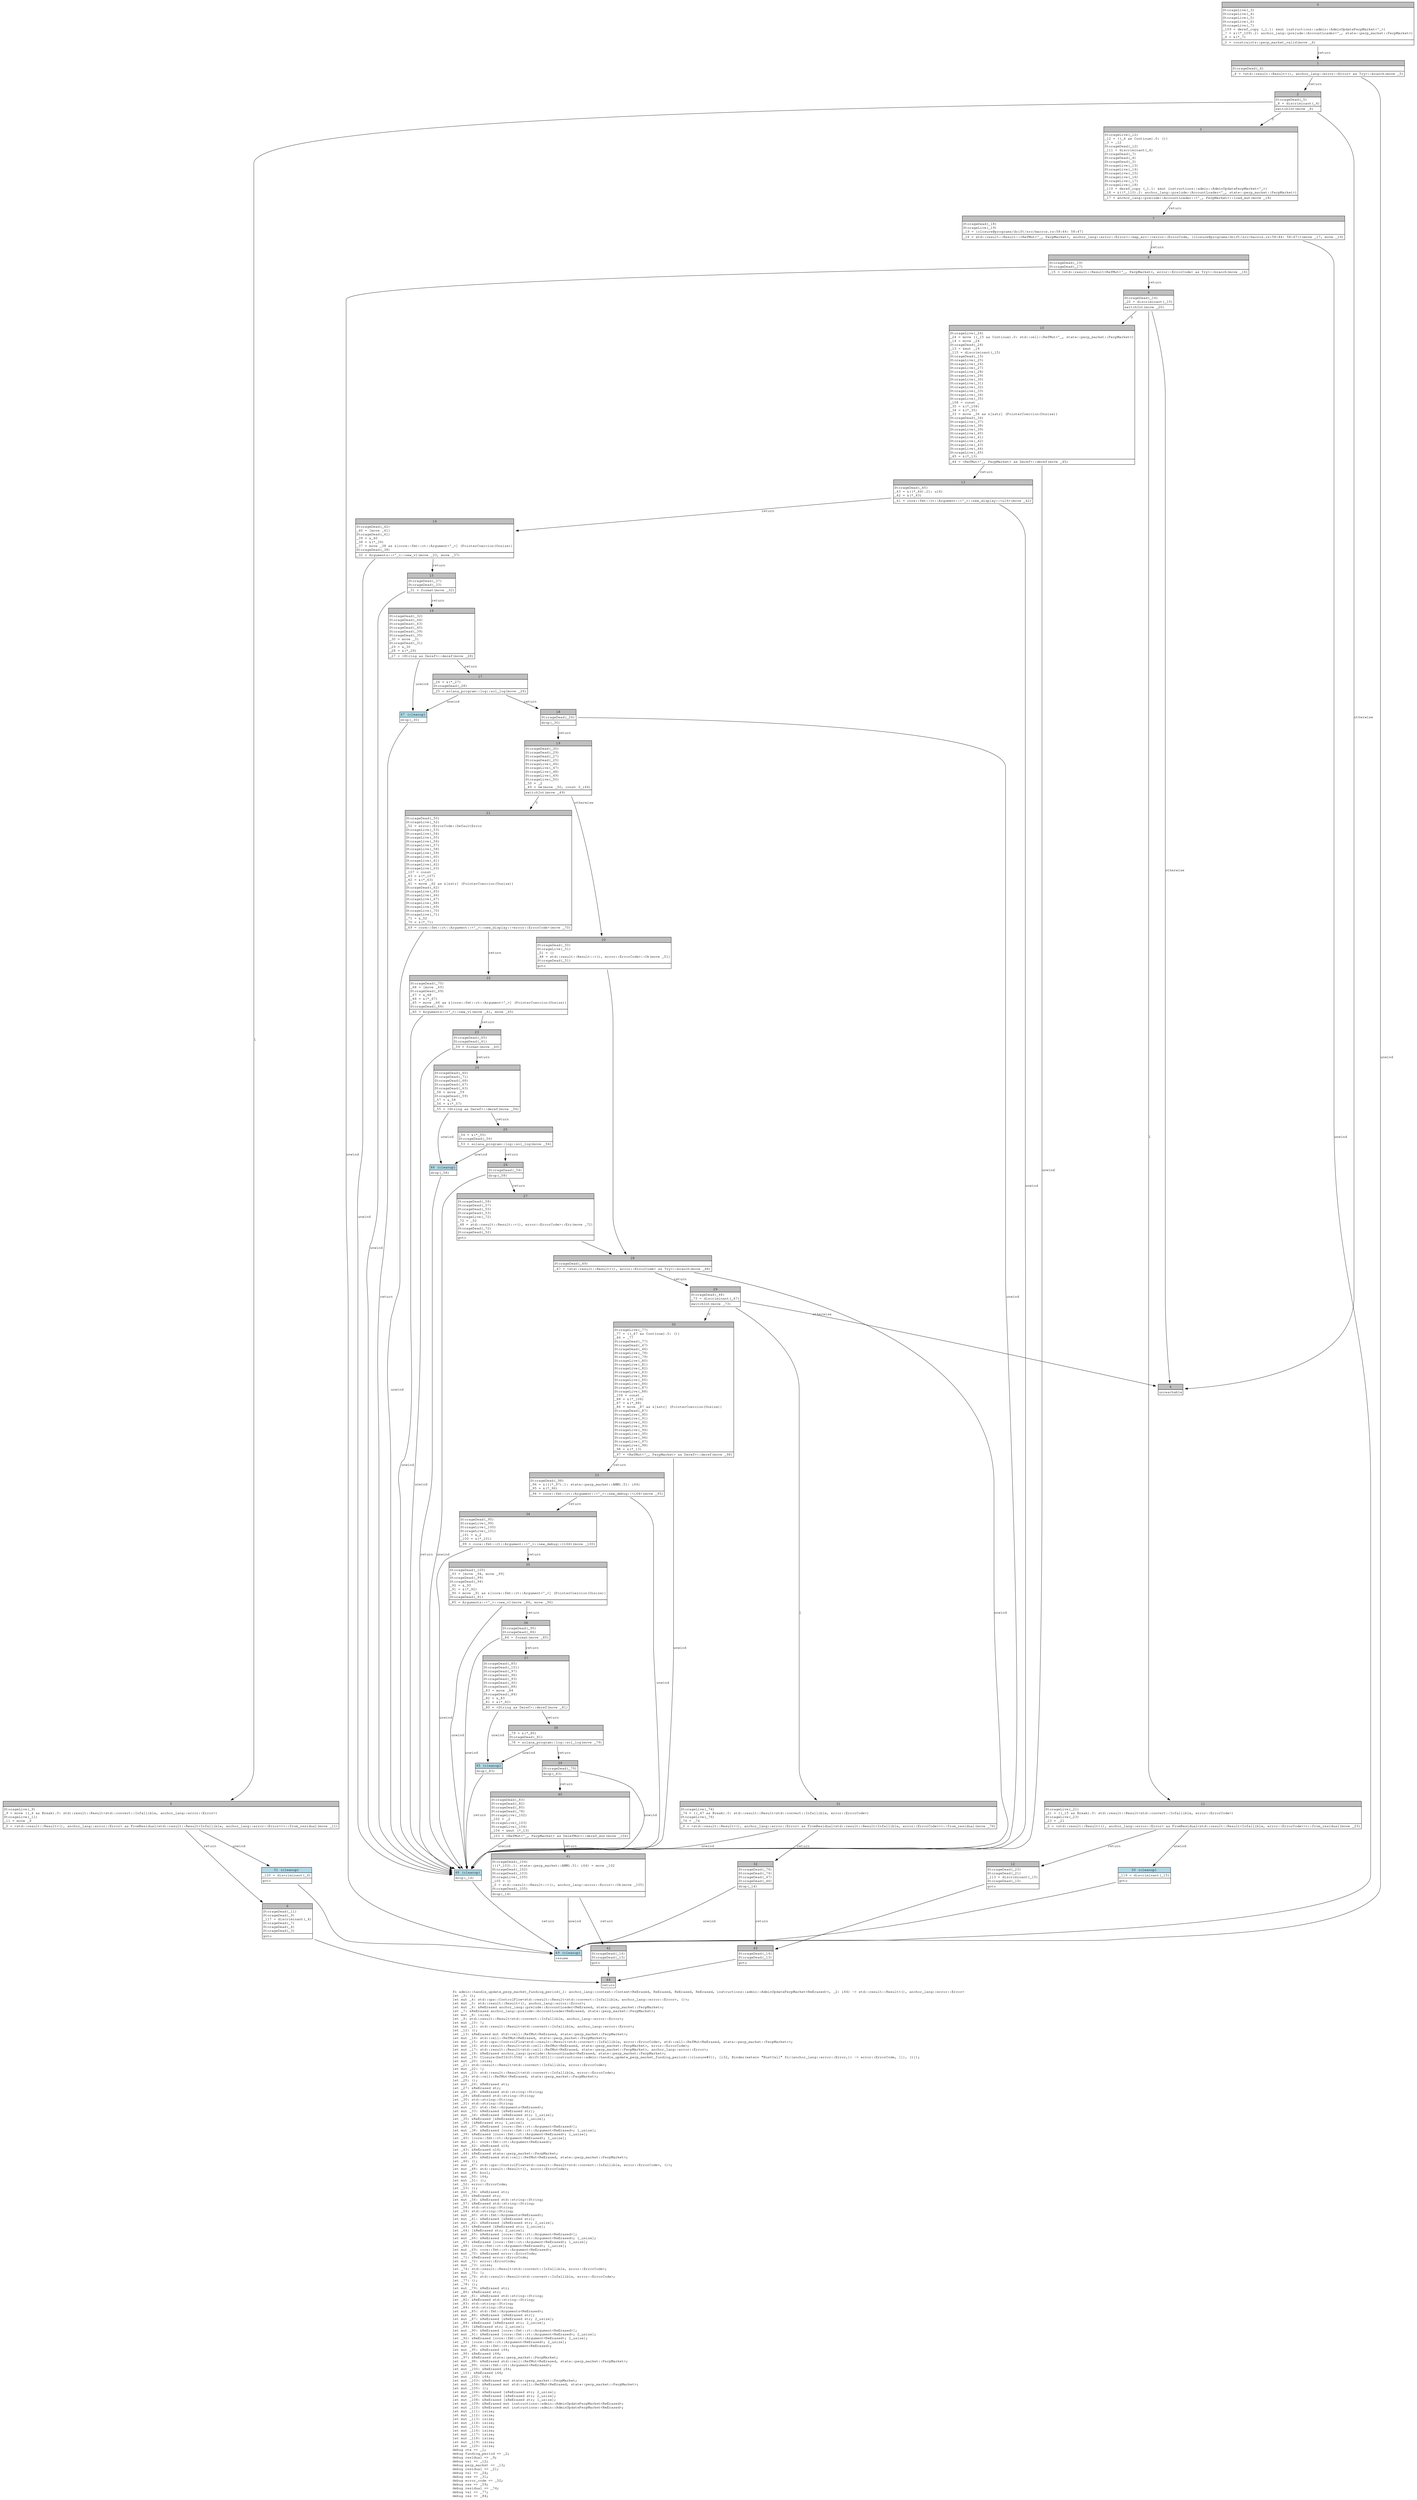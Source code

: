 digraph Mir_0_5561 {
    graph [fontname="Courier, monospace"];
    node [fontname="Courier, monospace"];
    edge [fontname="Courier, monospace"];
    label=<fn admin::handle_update_perp_market_funding_period(_1: anchor_lang::context::Context&lt;ReErased, ReErased, ReErased, ReErased, instructions::admin::AdminUpdatePerpMarket&lt;ReErased&gt;&gt;, _2: i64) -&gt; std::result::Result&lt;(), anchor_lang::error::Error&gt;<br align="left"/>let _3: ();<br align="left"/>let mut _4: std::ops::ControlFlow&lt;std::result::Result&lt;std::convert::Infallible, anchor_lang::error::Error&gt;, ()&gt;;<br align="left"/>let mut _5: std::result::Result&lt;(), anchor_lang::error::Error&gt;;<br align="left"/>let mut _6: &amp;ReErased anchor_lang::prelude::AccountLoader&lt;ReErased, state::perp_market::PerpMarket&gt;;<br align="left"/>let _7: &amp;ReErased anchor_lang::prelude::AccountLoader&lt;ReErased, state::perp_market::PerpMarket&gt;;<br align="left"/>let mut _8: isize;<br align="left"/>let _9: std::result::Result&lt;std::convert::Infallible, anchor_lang::error::Error&gt;;<br align="left"/>let mut _10: !;<br align="left"/>let mut _11: std::result::Result&lt;std::convert::Infallible, anchor_lang::error::Error&gt;;<br align="left"/>let _12: ();<br align="left"/>let _13: &amp;ReErased mut std::cell::RefMut&lt;ReErased, state::perp_market::PerpMarket&gt;;<br align="left"/>let mut _14: std::cell::RefMut&lt;ReErased, state::perp_market::PerpMarket&gt;;<br align="left"/>let mut _15: std::ops::ControlFlow&lt;std::result::Result&lt;std::convert::Infallible, error::ErrorCode&gt;, std::cell::RefMut&lt;ReErased, state::perp_market::PerpMarket&gt;&gt;;<br align="left"/>let mut _16: std::result::Result&lt;std::cell::RefMut&lt;ReErased, state::perp_market::PerpMarket&gt;, error::ErrorCode&gt;;<br align="left"/>let mut _17: std::result::Result&lt;std::cell::RefMut&lt;ReErased, state::perp_market::PerpMarket&gt;, anchor_lang::error::Error&gt;;<br align="left"/>let mut _18: &amp;ReErased anchor_lang::prelude::AccountLoader&lt;ReErased, state::perp_market::PerpMarket&gt;;<br align="left"/>let mut _19: Closure(DefId(0:5562 ~ drift[d311]::instructions::admin::handle_update_perp_market_funding_period::{closure#0}), [i32, Binder(extern &quot;RustCall&quot; fn((anchor_lang::error::Error,)) -&gt; error::ErrorCode, []), ()]);<br align="left"/>let mut _20: isize;<br align="left"/>let _21: std::result::Result&lt;std::convert::Infallible, error::ErrorCode&gt;;<br align="left"/>let mut _22: !;<br align="left"/>let mut _23: std::result::Result&lt;std::convert::Infallible, error::ErrorCode&gt;;<br align="left"/>let _24: std::cell::RefMut&lt;ReErased, state::perp_market::PerpMarket&gt;;<br align="left"/>let _25: ();<br align="left"/>let mut _26: &amp;ReErased str;<br align="left"/>let _27: &amp;ReErased str;<br align="left"/>let mut _28: &amp;ReErased std::string::String;<br align="left"/>let _29: &amp;ReErased std::string::String;<br align="left"/>let _30: std::string::String;<br align="left"/>let _31: std::string::String;<br align="left"/>let mut _32: std::fmt::Arguments&lt;ReErased&gt;;<br align="left"/>let mut _33: &amp;ReErased [&amp;ReErased str];<br align="left"/>let mut _34: &amp;ReErased [&amp;ReErased str; 1_usize];<br align="left"/>let _35: &amp;ReErased [&amp;ReErased str; 1_usize];<br align="left"/>let _36: [&amp;ReErased str; 1_usize];<br align="left"/>let mut _37: &amp;ReErased [core::fmt::rt::Argument&lt;ReErased&gt;];<br align="left"/>let mut _38: &amp;ReErased [core::fmt::rt::Argument&lt;ReErased&gt;; 1_usize];<br align="left"/>let _39: &amp;ReErased [core::fmt::rt::Argument&lt;ReErased&gt;; 1_usize];<br align="left"/>let _40: [core::fmt::rt::Argument&lt;ReErased&gt;; 1_usize];<br align="left"/>let mut _41: core::fmt::rt::Argument&lt;ReErased&gt;;<br align="left"/>let mut _42: &amp;ReErased u16;<br align="left"/>let _43: &amp;ReErased u16;<br align="left"/>let _44: &amp;ReErased state::perp_market::PerpMarket;<br align="left"/>let mut _45: &amp;ReErased std::cell::RefMut&lt;ReErased, state::perp_market::PerpMarket&gt;;<br align="left"/>let _46: ();<br align="left"/>let mut _47: std::ops::ControlFlow&lt;std::result::Result&lt;std::convert::Infallible, error::ErrorCode&gt;, ()&gt;;<br align="left"/>let mut _48: std::result::Result&lt;(), error::ErrorCode&gt;;<br align="left"/>let mut _49: bool;<br align="left"/>let mut _50: i64;<br align="left"/>let mut _51: ();<br align="left"/>let _52: error::ErrorCode;<br align="left"/>let _53: ();<br align="left"/>let mut _54: &amp;ReErased str;<br align="left"/>let _55: &amp;ReErased str;<br align="left"/>let mut _56: &amp;ReErased std::string::String;<br align="left"/>let _57: &amp;ReErased std::string::String;<br align="left"/>let _58: std::string::String;<br align="left"/>let _59: std::string::String;<br align="left"/>let mut _60: std::fmt::Arguments&lt;ReErased&gt;;<br align="left"/>let mut _61: &amp;ReErased [&amp;ReErased str];<br align="left"/>let mut _62: &amp;ReErased [&amp;ReErased str; 2_usize];<br align="left"/>let _63: &amp;ReErased [&amp;ReErased str; 2_usize];<br align="left"/>let _64: [&amp;ReErased str; 2_usize];<br align="left"/>let mut _65: &amp;ReErased [core::fmt::rt::Argument&lt;ReErased&gt;];<br align="left"/>let mut _66: &amp;ReErased [core::fmt::rt::Argument&lt;ReErased&gt;; 1_usize];<br align="left"/>let _67: &amp;ReErased [core::fmt::rt::Argument&lt;ReErased&gt;; 1_usize];<br align="left"/>let _68: [core::fmt::rt::Argument&lt;ReErased&gt;; 1_usize];<br align="left"/>let mut _69: core::fmt::rt::Argument&lt;ReErased&gt;;<br align="left"/>let mut _70: &amp;ReErased error::ErrorCode;<br align="left"/>let _71: &amp;ReErased error::ErrorCode;<br align="left"/>let mut _72: error::ErrorCode;<br align="left"/>let mut _73: isize;<br align="left"/>let _74: std::result::Result&lt;std::convert::Infallible, error::ErrorCode&gt;;<br align="left"/>let mut _75: !;<br align="left"/>let mut _76: std::result::Result&lt;std::convert::Infallible, error::ErrorCode&gt;;<br align="left"/>let _77: ();<br align="left"/>let _78: ();<br align="left"/>let mut _79: &amp;ReErased str;<br align="left"/>let _80: &amp;ReErased str;<br align="left"/>let mut _81: &amp;ReErased std::string::String;<br align="left"/>let _82: &amp;ReErased std::string::String;<br align="left"/>let _83: std::string::String;<br align="left"/>let _84: std::string::String;<br align="left"/>let mut _85: std::fmt::Arguments&lt;ReErased&gt;;<br align="left"/>let mut _86: &amp;ReErased [&amp;ReErased str];<br align="left"/>let mut _87: &amp;ReErased [&amp;ReErased str; 2_usize];<br align="left"/>let _88: &amp;ReErased [&amp;ReErased str; 2_usize];<br align="left"/>let _89: [&amp;ReErased str; 2_usize];<br align="left"/>let mut _90: &amp;ReErased [core::fmt::rt::Argument&lt;ReErased&gt;];<br align="left"/>let mut _91: &amp;ReErased [core::fmt::rt::Argument&lt;ReErased&gt;; 2_usize];<br align="left"/>let _92: &amp;ReErased [core::fmt::rt::Argument&lt;ReErased&gt;; 2_usize];<br align="left"/>let _93: [core::fmt::rt::Argument&lt;ReErased&gt;; 2_usize];<br align="left"/>let mut _94: core::fmt::rt::Argument&lt;ReErased&gt;;<br align="left"/>let mut _95: &amp;ReErased i64;<br align="left"/>let _96: &amp;ReErased i64;<br align="left"/>let _97: &amp;ReErased state::perp_market::PerpMarket;<br align="left"/>let mut _98: &amp;ReErased std::cell::RefMut&lt;ReErased, state::perp_market::PerpMarket&gt;;<br align="left"/>let mut _99: core::fmt::rt::Argument&lt;ReErased&gt;;<br align="left"/>let mut _100: &amp;ReErased i64;<br align="left"/>let _101: &amp;ReErased i64;<br align="left"/>let mut _102: i64;<br align="left"/>let mut _103: &amp;ReErased mut state::perp_market::PerpMarket;<br align="left"/>let mut _104: &amp;ReErased mut std::cell::RefMut&lt;ReErased, state::perp_market::PerpMarket&gt;;<br align="left"/>let mut _105: ();<br align="left"/>let mut _106: &amp;ReErased [&amp;ReErased str; 2_usize];<br align="left"/>let mut _107: &amp;ReErased [&amp;ReErased str; 2_usize];<br align="left"/>let mut _108: &amp;ReErased [&amp;ReErased str; 1_usize];<br align="left"/>let mut _109: &amp;ReErased mut instructions::admin::AdminUpdatePerpMarket&lt;ReErased&gt;;<br align="left"/>let mut _110: &amp;ReErased mut instructions::admin::AdminUpdatePerpMarket&lt;ReErased&gt;;<br align="left"/>let mut _111: isize;<br align="left"/>let mut _112: isize;<br align="left"/>let mut _113: isize;<br align="left"/>let mut _114: isize;<br align="left"/>let mut _115: isize;<br align="left"/>let mut _116: isize;<br align="left"/>let mut _117: isize;<br align="left"/>let mut _118: isize;<br align="left"/>let mut _119: isize;<br align="left"/>let mut _120: isize;<br align="left"/>debug ctx =&gt; _1;<br align="left"/>debug funding_period =&gt; _2;<br align="left"/>debug residual =&gt; _9;<br align="left"/>debug val =&gt; _12;<br align="left"/>debug perp_market =&gt; _13;<br align="left"/>debug residual =&gt; _21;<br align="left"/>debug val =&gt; _24;<br align="left"/>debug res =&gt; _31;<br align="left"/>debug error_code =&gt; _52;<br align="left"/>debug res =&gt; _59;<br align="left"/>debug residual =&gt; _74;<br align="left"/>debug val =&gt; _77;<br align="left"/>debug res =&gt; _84;<br align="left"/>>;
    bb0__0_5561 [shape="none", label=<<table border="0" cellborder="1" cellspacing="0"><tr><td bgcolor="gray" align="center" colspan="1">0</td></tr><tr><td align="left" balign="left">StorageLive(_3)<br/>StorageLive(_4)<br/>StorageLive(_5)<br/>StorageLive(_6)<br/>StorageLive(_7)<br/>_109 = deref_copy (_1.1: &amp;mut instructions::admin::AdminUpdatePerpMarket&lt;'_&gt;)<br/>_7 = &amp;((*_109).2: anchor_lang::prelude::AccountLoader&lt;'_, state::perp_market::PerpMarket&gt;)<br/>_6 = &amp;(*_7)<br/></td></tr><tr><td align="left">_5 = constraints::perp_market_valid(move _6)</td></tr></table>>];
    bb1__0_5561 [shape="none", label=<<table border="0" cellborder="1" cellspacing="0"><tr><td bgcolor="gray" align="center" colspan="1">1</td></tr><tr><td align="left" balign="left">StorageDead(_6)<br/></td></tr><tr><td align="left">_4 = &lt;std::result::Result&lt;(), anchor_lang::error::Error&gt; as Try&gt;::branch(move _5)</td></tr></table>>];
    bb2__0_5561 [shape="none", label=<<table border="0" cellborder="1" cellspacing="0"><tr><td bgcolor="gray" align="center" colspan="1">2</td></tr><tr><td align="left" balign="left">StorageDead(_5)<br/>_8 = discriminant(_4)<br/></td></tr><tr><td align="left">switchInt(move _8)</td></tr></table>>];
    bb3__0_5561 [shape="none", label=<<table border="0" cellborder="1" cellspacing="0"><tr><td bgcolor="gray" align="center" colspan="1">3</td></tr><tr><td align="left" balign="left">StorageLive(_12)<br/>_12 = ((_4 as Continue).0: ())<br/>_3 = _12<br/>StorageDead(_12)<br/>_111 = discriminant(_4)<br/>StorageDead(_7)<br/>StorageDead(_4)<br/>StorageDead(_3)<br/>StorageLive(_13)<br/>StorageLive(_14)<br/>StorageLive(_15)<br/>StorageLive(_16)<br/>StorageLive(_17)<br/>StorageLive(_18)<br/>_110 = deref_copy (_1.1: &amp;mut instructions::admin::AdminUpdatePerpMarket&lt;'_&gt;)<br/>_18 = &amp;((*_110).2: anchor_lang::prelude::AccountLoader&lt;'_, state::perp_market::PerpMarket&gt;)<br/></td></tr><tr><td align="left">_17 = anchor_lang::prelude::AccountLoader::&lt;'_, PerpMarket&gt;::load_mut(move _18)</td></tr></table>>];
    bb4__0_5561 [shape="none", label=<<table border="0" cellborder="1" cellspacing="0"><tr><td bgcolor="gray" align="center" colspan="1">4</td></tr><tr><td align="left">unreachable</td></tr></table>>];
    bb5__0_5561 [shape="none", label=<<table border="0" cellborder="1" cellspacing="0"><tr><td bgcolor="gray" align="center" colspan="1">5</td></tr><tr><td align="left" balign="left">StorageLive(_9)<br/>_9 = move ((_4 as Break).0: std::result::Result&lt;std::convert::Infallible, anchor_lang::error::Error&gt;)<br/>StorageLive(_11)<br/>_11 = move _9<br/></td></tr><tr><td align="left">_0 = &lt;std::result::Result&lt;(), anchor_lang::error::Error&gt; as FromResidual&lt;std::result::Result&lt;Infallible, anchor_lang::error::Error&gt;&gt;&gt;::from_residual(move _11)</td></tr></table>>];
    bb6__0_5561 [shape="none", label=<<table border="0" cellborder="1" cellspacing="0"><tr><td bgcolor="gray" align="center" colspan="1">6</td></tr><tr><td align="left" balign="left">StorageDead(_11)<br/>StorageDead(_9)<br/>_117 = discriminant(_4)<br/>StorageDead(_7)<br/>StorageDead(_4)<br/>StorageDead(_3)<br/></td></tr><tr><td align="left">goto</td></tr></table>>];
    bb7__0_5561 [shape="none", label=<<table border="0" cellborder="1" cellspacing="0"><tr><td bgcolor="gray" align="center" colspan="1">7</td></tr><tr><td align="left" balign="left">StorageDead(_18)<br/>StorageLive(_19)<br/>_19 = {closure@programs/drift/src/macros.rs:58:44: 58:47}<br/></td></tr><tr><td align="left">_16 = std::result::Result::&lt;RefMut&lt;'_, PerpMarket&gt;, anchor_lang::error::Error&gt;::map_err::&lt;error::ErrorCode, {closure@programs/drift/src/macros.rs:58:44: 58:47}&gt;(move _17, move _19)</td></tr></table>>];
    bb8__0_5561 [shape="none", label=<<table border="0" cellborder="1" cellspacing="0"><tr><td bgcolor="gray" align="center" colspan="1">8</td></tr><tr><td align="left" balign="left">StorageDead(_19)<br/>StorageDead(_17)<br/></td></tr><tr><td align="left">_15 = &lt;std::result::Result&lt;RefMut&lt;'_, PerpMarket&gt;, error::ErrorCode&gt; as Try&gt;::branch(move _16)</td></tr></table>>];
    bb9__0_5561 [shape="none", label=<<table border="0" cellborder="1" cellspacing="0"><tr><td bgcolor="gray" align="center" colspan="1">9</td></tr><tr><td align="left" balign="left">StorageDead(_16)<br/>_20 = discriminant(_15)<br/></td></tr><tr><td align="left">switchInt(move _20)</td></tr></table>>];
    bb10__0_5561 [shape="none", label=<<table border="0" cellborder="1" cellspacing="0"><tr><td bgcolor="gray" align="center" colspan="1">10</td></tr><tr><td align="left" balign="left">StorageLive(_24)<br/>_24 = move ((_15 as Continue).0: std::cell::RefMut&lt;'_, state::perp_market::PerpMarket&gt;)<br/>_14 = move _24<br/>StorageDead(_24)<br/>_13 = &amp;mut _14<br/>_115 = discriminant(_15)<br/>StorageDead(_15)<br/>StorageLive(_25)<br/>StorageLive(_26)<br/>StorageLive(_27)<br/>StorageLive(_28)<br/>StorageLive(_29)<br/>StorageLive(_30)<br/>StorageLive(_31)<br/>StorageLive(_32)<br/>StorageLive(_33)<br/>StorageLive(_34)<br/>StorageLive(_35)<br/>_108 = const _<br/>_35 = &amp;(*_108)<br/>_34 = &amp;(*_35)<br/>_33 = move _34 as &amp;[&amp;str] (PointerCoercion(Unsize))<br/>StorageDead(_34)<br/>StorageLive(_37)<br/>StorageLive(_38)<br/>StorageLive(_39)<br/>StorageLive(_40)<br/>StorageLive(_41)<br/>StorageLive(_42)<br/>StorageLive(_43)<br/>StorageLive(_44)<br/>StorageLive(_45)<br/>_45 = &amp;(*_13)<br/></td></tr><tr><td align="left">_44 = &lt;RefMut&lt;'_, PerpMarket&gt; as Deref&gt;::deref(move _45)</td></tr></table>>];
    bb11__0_5561 [shape="none", label=<<table border="0" cellborder="1" cellspacing="0"><tr><td bgcolor="gray" align="center" colspan="1">11</td></tr><tr><td align="left" balign="left">StorageLive(_21)<br/>_21 = ((_15 as Break).0: std::result::Result&lt;std::convert::Infallible, error::ErrorCode&gt;)<br/>StorageLive(_23)<br/>_23 = _21<br/></td></tr><tr><td align="left">_0 = &lt;std::result::Result&lt;(), anchor_lang::error::Error&gt; as FromResidual&lt;std::result::Result&lt;Infallible, error::ErrorCode&gt;&gt;&gt;::from_residual(move _23)</td></tr></table>>];
    bb12__0_5561 [shape="none", label=<<table border="0" cellborder="1" cellspacing="0"><tr><td bgcolor="gray" align="center" colspan="1">12</td></tr><tr><td align="left" balign="left">StorageDead(_23)<br/>StorageDead(_21)<br/>_113 = discriminant(_15)<br/>StorageDead(_15)<br/></td></tr><tr><td align="left">goto</td></tr></table>>];
    bb13__0_5561 [shape="none", label=<<table border="0" cellborder="1" cellspacing="0"><tr><td bgcolor="gray" align="center" colspan="1">13</td></tr><tr><td align="left" balign="left">StorageDead(_45)<br/>_43 = &amp;((*_44).21: u16)<br/>_42 = &amp;(*_43)<br/></td></tr><tr><td align="left">_41 = core::fmt::rt::Argument::&lt;'_&gt;::new_display::&lt;u16&gt;(move _42)</td></tr></table>>];
    bb14__0_5561 [shape="none", label=<<table border="0" cellborder="1" cellspacing="0"><tr><td bgcolor="gray" align="center" colspan="1">14</td></tr><tr><td align="left" balign="left">StorageDead(_42)<br/>_40 = [move _41]<br/>StorageDead(_41)<br/>_39 = &amp;_40<br/>_38 = &amp;(*_39)<br/>_37 = move _38 as &amp;[core::fmt::rt::Argument&lt;'_&gt;] (PointerCoercion(Unsize))<br/>StorageDead(_38)<br/></td></tr><tr><td align="left">_32 = Arguments::&lt;'_&gt;::new_v1(move _33, move _37)</td></tr></table>>];
    bb15__0_5561 [shape="none", label=<<table border="0" cellborder="1" cellspacing="0"><tr><td bgcolor="gray" align="center" colspan="1">15</td></tr><tr><td align="left" balign="left">StorageDead(_37)<br/>StorageDead(_33)<br/></td></tr><tr><td align="left">_31 = format(move _32)</td></tr></table>>];
    bb16__0_5561 [shape="none", label=<<table border="0" cellborder="1" cellspacing="0"><tr><td bgcolor="gray" align="center" colspan="1">16</td></tr><tr><td align="left" balign="left">StorageDead(_32)<br/>StorageDead(_44)<br/>StorageDead(_43)<br/>StorageDead(_40)<br/>StorageDead(_39)<br/>StorageDead(_35)<br/>_30 = move _31<br/>StorageDead(_31)<br/>_29 = &amp;_30<br/>_28 = &amp;(*_29)<br/></td></tr><tr><td align="left">_27 = &lt;String as Deref&gt;::deref(move _28)</td></tr></table>>];
    bb17__0_5561 [shape="none", label=<<table border="0" cellborder="1" cellspacing="0"><tr><td bgcolor="gray" align="center" colspan="1">17</td></tr><tr><td align="left" balign="left">_26 = &amp;(*_27)<br/>StorageDead(_28)<br/></td></tr><tr><td align="left">_25 = solana_program::log::sol_log(move _26)</td></tr></table>>];
    bb18__0_5561 [shape="none", label=<<table border="0" cellborder="1" cellspacing="0"><tr><td bgcolor="gray" align="center" colspan="1">18</td></tr><tr><td align="left" balign="left">StorageDead(_26)<br/></td></tr><tr><td align="left">drop(_30)</td></tr></table>>];
    bb19__0_5561 [shape="none", label=<<table border="0" cellborder="1" cellspacing="0"><tr><td bgcolor="gray" align="center" colspan="1">19</td></tr><tr><td align="left" balign="left">StorageDead(_30)<br/>StorageDead(_29)<br/>StorageDead(_27)<br/>StorageDead(_25)<br/>StorageLive(_46)<br/>StorageLive(_47)<br/>StorageLive(_48)<br/>StorageLive(_49)<br/>StorageLive(_50)<br/>_50 = _2<br/>_49 = Ge(move _50, const 0_i64)<br/></td></tr><tr><td align="left">switchInt(move _49)</td></tr></table>>];
    bb20__0_5561 [shape="none", label=<<table border="0" cellborder="1" cellspacing="0"><tr><td bgcolor="gray" align="center" colspan="1">20</td></tr><tr><td align="left" balign="left">StorageDead(_50)<br/>StorageLive(_51)<br/>_51 = ()<br/>_48 = std::result::Result::&lt;(), error::ErrorCode&gt;::Ok(move _51)<br/>StorageDead(_51)<br/></td></tr><tr><td align="left">goto</td></tr></table>>];
    bb21__0_5561 [shape="none", label=<<table border="0" cellborder="1" cellspacing="0"><tr><td bgcolor="gray" align="center" colspan="1">21</td></tr><tr><td align="left" balign="left">StorageDead(_50)<br/>StorageLive(_52)<br/>_52 = error::ErrorCode::DefaultError<br/>StorageLive(_53)<br/>StorageLive(_54)<br/>StorageLive(_55)<br/>StorageLive(_56)<br/>StorageLive(_57)<br/>StorageLive(_58)<br/>StorageLive(_59)<br/>StorageLive(_60)<br/>StorageLive(_61)<br/>StorageLive(_62)<br/>StorageLive(_63)<br/>_107 = const _<br/>_63 = &amp;(*_107)<br/>_62 = &amp;(*_63)<br/>_61 = move _62 as &amp;[&amp;str] (PointerCoercion(Unsize))<br/>StorageDead(_62)<br/>StorageLive(_65)<br/>StorageLive(_66)<br/>StorageLive(_67)<br/>StorageLive(_68)<br/>StorageLive(_69)<br/>StorageLive(_70)<br/>StorageLive(_71)<br/>_71 = &amp;_52<br/>_70 = &amp;(*_71)<br/></td></tr><tr><td align="left">_69 = core::fmt::rt::Argument::&lt;'_&gt;::new_display::&lt;error::ErrorCode&gt;(move _70)</td></tr></table>>];
    bb22__0_5561 [shape="none", label=<<table border="0" cellborder="1" cellspacing="0"><tr><td bgcolor="gray" align="center" colspan="1">22</td></tr><tr><td align="left" balign="left">StorageDead(_70)<br/>_68 = [move _69]<br/>StorageDead(_69)<br/>_67 = &amp;_68<br/>_66 = &amp;(*_67)<br/>_65 = move _66 as &amp;[core::fmt::rt::Argument&lt;'_&gt;] (PointerCoercion(Unsize))<br/>StorageDead(_66)<br/></td></tr><tr><td align="left">_60 = Arguments::&lt;'_&gt;::new_v1(move _61, move _65)</td></tr></table>>];
    bb23__0_5561 [shape="none", label=<<table border="0" cellborder="1" cellspacing="0"><tr><td bgcolor="gray" align="center" colspan="1">23</td></tr><tr><td align="left" balign="left">StorageDead(_65)<br/>StorageDead(_61)<br/></td></tr><tr><td align="left">_59 = format(move _60)</td></tr></table>>];
    bb24__0_5561 [shape="none", label=<<table border="0" cellborder="1" cellspacing="0"><tr><td bgcolor="gray" align="center" colspan="1">24</td></tr><tr><td align="left" balign="left">StorageDead(_60)<br/>StorageDead(_71)<br/>StorageDead(_68)<br/>StorageDead(_67)<br/>StorageDead(_63)<br/>_58 = move _59<br/>StorageDead(_59)<br/>_57 = &amp;_58<br/>_56 = &amp;(*_57)<br/></td></tr><tr><td align="left">_55 = &lt;String as Deref&gt;::deref(move _56)</td></tr></table>>];
    bb25__0_5561 [shape="none", label=<<table border="0" cellborder="1" cellspacing="0"><tr><td bgcolor="gray" align="center" colspan="1">25</td></tr><tr><td align="left" balign="left">_54 = &amp;(*_55)<br/>StorageDead(_56)<br/></td></tr><tr><td align="left">_53 = solana_program::log::sol_log(move _54)</td></tr></table>>];
    bb26__0_5561 [shape="none", label=<<table border="0" cellborder="1" cellspacing="0"><tr><td bgcolor="gray" align="center" colspan="1">26</td></tr><tr><td align="left" balign="left">StorageDead(_54)<br/></td></tr><tr><td align="left">drop(_58)</td></tr></table>>];
    bb27__0_5561 [shape="none", label=<<table border="0" cellborder="1" cellspacing="0"><tr><td bgcolor="gray" align="center" colspan="1">27</td></tr><tr><td align="left" balign="left">StorageDead(_58)<br/>StorageDead(_57)<br/>StorageDead(_55)<br/>StorageDead(_53)<br/>StorageLive(_72)<br/>_72 = _52<br/>_48 = std::result::Result::&lt;(), error::ErrorCode&gt;::Err(move _72)<br/>StorageDead(_72)<br/>StorageDead(_52)<br/></td></tr><tr><td align="left">goto</td></tr></table>>];
    bb28__0_5561 [shape="none", label=<<table border="0" cellborder="1" cellspacing="0"><tr><td bgcolor="gray" align="center" colspan="1">28</td></tr><tr><td align="left" balign="left">StorageDead(_49)<br/></td></tr><tr><td align="left">_47 = &lt;std::result::Result&lt;(), error::ErrorCode&gt; as Try&gt;::branch(move _48)</td></tr></table>>];
    bb29__0_5561 [shape="none", label=<<table border="0" cellborder="1" cellspacing="0"><tr><td bgcolor="gray" align="center" colspan="1">29</td></tr><tr><td align="left" balign="left">StorageDead(_48)<br/>_73 = discriminant(_47)<br/></td></tr><tr><td align="left">switchInt(move _73)</td></tr></table>>];
    bb30__0_5561 [shape="none", label=<<table border="0" cellborder="1" cellspacing="0"><tr><td bgcolor="gray" align="center" colspan="1">30</td></tr><tr><td align="left" balign="left">StorageLive(_77)<br/>_77 = ((_47 as Continue).0: ())<br/>_46 = _77<br/>StorageDead(_77)<br/>StorageDead(_47)<br/>StorageDead(_46)<br/>StorageLive(_78)<br/>StorageLive(_79)<br/>StorageLive(_80)<br/>StorageLive(_81)<br/>StorageLive(_82)<br/>StorageLive(_83)<br/>StorageLive(_84)<br/>StorageLive(_85)<br/>StorageLive(_86)<br/>StorageLive(_87)<br/>StorageLive(_88)<br/>_106 = const _<br/>_88 = &amp;(*_106)<br/>_87 = &amp;(*_88)<br/>_86 = move _87 as &amp;[&amp;str] (PointerCoercion(Unsize))<br/>StorageDead(_87)<br/>StorageLive(_90)<br/>StorageLive(_91)<br/>StorageLive(_92)<br/>StorageLive(_93)<br/>StorageLive(_94)<br/>StorageLive(_95)<br/>StorageLive(_96)<br/>StorageLive(_97)<br/>StorageLive(_98)<br/>_98 = &amp;(*_13)<br/></td></tr><tr><td align="left">_97 = &lt;RefMut&lt;'_, PerpMarket&gt; as Deref&gt;::deref(move _98)</td></tr></table>>];
    bb31__0_5561 [shape="none", label=<<table border="0" cellborder="1" cellspacing="0"><tr><td bgcolor="gray" align="center" colspan="1">31</td></tr><tr><td align="left" balign="left">StorageLive(_74)<br/>_74 = ((_47 as Break).0: std::result::Result&lt;std::convert::Infallible, error::ErrorCode&gt;)<br/>StorageLive(_76)<br/>_76 = _74<br/></td></tr><tr><td align="left">_0 = &lt;std::result::Result&lt;(), anchor_lang::error::Error&gt; as FromResidual&lt;std::result::Result&lt;Infallible, error::ErrorCode&gt;&gt;&gt;::from_residual(move _76)</td></tr></table>>];
    bb32__0_5561 [shape="none", label=<<table border="0" cellborder="1" cellspacing="0"><tr><td bgcolor="gray" align="center" colspan="1">32</td></tr><tr><td align="left" balign="left">StorageDead(_76)<br/>StorageDead(_74)<br/>StorageDead(_47)<br/>StorageDead(_46)<br/></td></tr><tr><td align="left">drop(_14)</td></tr></table>>];
    bb33__0_5561 [shape="none", label=<<table border="0" cellborder="1" cellspacing="0"><tr><td bgcolor="gray" align="center" colspan="1">33</td></tr><tr><td align="left" balign="left">StorageDead(_98)<br/>_96 = &amp;(((*_97).1: state::perp_market::AMM).51: i64)<br/>_95 = &amp;(*_96)<br/></td></tr><tr><td align="left">_94 = core::fmt::rt::Argument::&lt;'_&gt;::new_debug::&lt;i64&gt;(move _95)</td></tr></table>>];
    bb34__0_5561 [shape="none", label=<<table border="0" cellborder="1" cellspacing="0"><tr><td bgcolor="gray" align="center" colspan="1">34</td></tr><tr><td align="left" balign="left">StorageDead(_95)<br/>StorageLive(_99)<br/>StorageLive(_100)<br/>StorageLive(_101)<br/>_101 = &amp;_2<br/>_100 = &amp;(*_101)<br/></td></tr><tr><td align="left">_99 = core::fmt::rt::Argument::&lt;'_&gt;::new_debug::&lt;i64&gt;(move _100)</td></tr></table>>];
    bb35__0_5561 [shape="none", label=<<table border="0" cellborder="1" cellspacing="0"><tr><td bgcolor="gray" align="center" colspan="1">35</td></tr><tr><td align="left" balign="left">StorageDead(_100)<br/>_93 = [move _94, move _99]<br/>StorageDead(_99)<br/>StorageDead(_94)<br/>_92 = &amp;_93<br/>_91 = &amp;(*_92)<br/>_90 = move _91 as &amp;[core::fmt::rt::Argument&lt;'_&gt;] (PointerCoercion(Unsize))<br/>StorageDead(_91)<br/></td></tr><tr><td align="left">_85 = Arguments::&lt;'_&gt;::new_v1(move _86, move _90)</td></tr></table>>];
    bb36__0_5561 [shape="none", label=<<table border="0" cellborder="1" cellspacing="0"><tr><td bgcolor="gray" align="center" colspan="1">36</td></tr><tr><td align="left" balign="left">StorageDead(_90)<br/>StorageDead(_86)<br/></td></tr><tr><td align="left">_84 = format(move _85)</td></tr></table>>];
    bb37__0_5561 [shape="none", label=<<table border="0" cellborder="1" cellspacing="0"><tr><td bgcolor="gray" align="center" colspan="1">37</td></tr><tr><td align="left" balign="left">StorageDead(_85)<br/>StorageDead(_101)<br/>StorageDead(_97)<br/>StorageDead(_96)<br/>StorageDead(_93)<br/>StorageDead(_92)<br/>StorageDead(_88)<br/>_83 = move _84<br/>StorageDead(_84)<br/>_82 = &amp;_83<br/>_81 = &amp;(*_82)<br/></td></tr><tr><td align="left">_80 = &lt;String as Deref&gt;::deref(move _81)</td></tr></table>>];
    bb38__0_5561 [shape="none", label=<<table border="0" cellborder="1" cellspacing="0"><tr><td bgcolor="gray" align="center" colspan="1">38</td></tr><tr><td align="left" balign="left">_79 = &amp;(*_80)<br/>StorageDead(_81)<br/></td></tr><tr><td align="left">_78 = solana_program::log::sol_log(move _79)</td></tr></table>>];
    bb39__0_5561 [shape="none", label=<<table border="0" cellborder="1" cellspacing="0"><tr><td bgcolor="gray" align="center" colspan="1">39</td></tr><tr><td align="left" balign="left">StorageDead(_79)<br/></td></tr><tr><td align="left">drop(_83)</td></tr></table>>];
    bb40__0_5561 [shape="none", label=<<table border="0" cellborder="1" cellspacing="0"><tr><td bgcolor="gray" align="center" colspan="1">40</td></tr><tr><td align="left" balign="left">StorageDead(_83)<br/>StorageDead(_82)<br/>StorageDead(_80)<br/>StorageDead(_78)<br/>StorageLive(_102)<br/>_102 = _2<br/>StorageLive(_103)<br/>StorageLive(_104)<br/>_104 = &amp;mut (*_13)<br/></td></tr><tr><td align="left">_103 = &lt;RefMut&lt;'_, PerpMarket&gt; as DerefMut&gt;::deref_mut(move _104)</td></tr></table>>];
    bb41__0_5561 [shape="none", label=<<table border="0" cellborder="1" cellspacing="0"><tr><td bgcolor="gray" align="center" colspan="1">41</td></tr><tr><td align="left" balign="left">StorageDead(_104)<br/>(((*_103).1: state::perp_market::AMM).51: i64) = move _102<br/>StorageDead(_102)<br/>StorageDead(_103)<br/>StorageLive(_105)<br/>_105 = ()<br/>_0 = std::result::Result::&lt;(), anchor_lang::error::Error&gt;::Ok(move _105)<br/>StorageDead(_105)<br/></td></tr><tr><td align="left">drop(_14)</td></tr></table>>];
    bb42__0_5561 [shape="none", label=<<table border="0" cellborder="1" cellspacing="0"><tr><td bgcolor="gray" align="center" colspan="1">42</td></tr><tr><td align="left" balign="left">StorageDead(_14)<br/>StorageDead(_13)<br/></td></tr><tr><td align="left">goto</td></tr></table>>];
    bb43__0_5561 [shape="none", label=<<table border="0" cellborder="1" cellspacing="0"><tr><td bgcolor="gray" align="center" colspan="1">43</td></tr><tr><td align="left" balign="left">StorageDead(_14)<br/>StorageDead(_13)<br/></td></tr><tr><td align="left">goto</td></tr></table>>];
    bb44__0_5561 [shape="none", label=<<table border="0" cellborder="1" cellspacing="0"><tr><td bgcolor="gray" align="center" colspan="1">44</td></tr><tr><td align="left">return</td></tr></table>>];
    bb45__0_5561 [shape="none", label=<<table border="0" cellborder="1" cellspacing="0"><tr><td bgcolor="lightblue" align="center" colspan="1">45 (cleanup)</td></tr><tr><td align="left">drop(_83)</td></tr></table>>];
    bb46__0_5561 [shape="none", label=<<table border="0" cellborder="1" cellspacing="0"><tr><td bgcolor="lightblue" align="center" colspan="1">46 (cleanup)</td></tr><tr><td align="left">drop(_58)</td></tr></table>>];
    bb47__0_5561 [shape="none", label=<<table border="0" cellborder="1" cellspacing="0"><tr><td bgcolor="lightblue" align="center" colspan="1">47 (cleanup)</td></tr><tr><td align="left">drop(_30)</td></tr></table>>];
    bb48__0_5561 [shape="none", label=<<table border="0" cellborder="1" cellspacing="0"><tr><td bgcolor="lightblue" align="center" colspan="1">48 (cleanup)</td></tr><tr><td align="left">drop(_14)</td></tr></table>>];
    bb49__0_5561 [shape="none", label=<<table border="0" cellborder="1" cellspacing="0"><tr><td bgcolor="lightblue" align="center" colspan="1">49 (cleanup)</td></tr><tr><td align="left">resume</td></tr></table>>];
    bb50__0_5561 [shape="none", label=<<table border="0" cellborder="1" cellspacing="0"><tr><td bgcolor="lightblue" align="center" colspan="1">50 (cleanup)</td></tr><tr><td align="left" balign="left">_119 = discriminant(_15)<br/></td></tr><tr><td align="left">goto</td></tr></table>>];
    bb51__0_5561 [shape="none", label=<<table border="0" cellborder="1" cellspacing="0"><tr><td bgcolor="lightblue" align="center" colspan="1">51 (cleanup)</td></tr><tr><td align="left" balign="left">_120 = discriminant(_4)<br/></td></tr><tr><td align="left">goto</td></tr></table>>];
    bb0__0_5561 -> bb1__0_5561 [label="return"];
    bb1__0_5561 -> bb2__0_5561 [label="return"];
    bb1__0_5561 -> bb49__0_5561 [label="unwind"];
    bb2__0_5561 -> bb3__0_5561 [label="0"];
    bb2__0_5561 -> bb5__0_5561 [label="1"];
    bb2__0_5561 -> bb4__0_5561 [label="otherwise"];
    bb3__0_5561 -> bb7__0_5561 [label="return"];
    bb5__0_5561 -> bb6__0_5561 [label="return"];
    bb5__0_5561 -> bb51__0_5561 [label="unwind"];
    bb6__0_5561 -> bb44__0_5561 [label=""];
    bb7__0_5561 -> bb8__0_5561 [label="return"];
    bb7__0_5561 -> bb49__0_5561 [label="unwind"];
    bb8__0_5561 -> bb9__0_5561 [label="return"];
    bb8__0_5561 -> bb49__0_5561 [label="unwind"];
    bb9__0_5561 -> bb10__0_5561 [label="0"];
    bb9__0_5561 -> bb11__0_5561 [label="1"];
    bb9__0_5561 -> bb4__0_5561 [label="otherwise"];
    bb10__0_5561 -> bb13__0_5561 [label="return"];
    bb10__0_5561 -> bb48__0_5561 [label="unwind"];
    bb11__0_5561 -> bb12__0_5561 [label="return"];
    bb11__0_5561 -> bb50__0_5561 [label="unwind"];
    bb12__0_5561 -> bb43__0_5561 [label=""];
    bb13__0_5561 -> bb14__0_5561 [label="return"];
    bb13__0_5561 -> bb48__0_5561 [label="unwind"];
    bb14__0_5561 -> bb15__0_5561 [label="return"];
    bb14__0_5561 -> bb48__0_5561 [label="unwind"];
    bb15__0_5561 -> bb16__0_5561 [label="return"];
    bb15__0_5561 -> bb48__0_5561 [label="unwind"];
    bb16__0_5561 -> bb17__0_5561 [label="return"];
    bb16__0_5561 -> bb47__0_5561 [label="unwind"];
    bb17__0_5561 -> bb18__0_5561 [label="return"];
    bb17__0_5561 -> bb47__0_5561 [label="unwind"];
    bb18__0_5561 -> bb19__0_5561 [label="return"];
    bb18__0_5561 -> bb48__0_5561 [label="unwind"];
    bb19__0_5561 -> bb21__0_5561 [label="0"];
    bb19__0_5561 -> bb20__0_5561 [label="otherwise"];
    bb20__0_5561 -> bb28__0_5561 [label=""];
    bb21__0_5561 -> bb22__0_5561 [label="return"];
    bb21__0_5561 -> bb48__0_5561 [label="unwind"];
    bb22__0_5561 -> bb23__0_5561 [label="return"];
    bb22__0_5561 -> bb48__0_5561 [label="unwind"];
    bb23__0_5561 -> bb24__0_5561 [label="return"];
    bb23__0_5561 -> bb48__0_5561 [label="unwind"];
    bb24__0_5561 -> bb25__0_5561 [label="return"];
    bb24__0_5561 -> bb46__0_5561 [label="unwind"];
    bb25__0_5561 -> bb26__0_5561 [label="return"];
    bb25__0_5561 -> bb46__0_5561 [label="unwind"];
    bb26__0_5561 -> bb27__0_5561 [label="return"];
    bb26__0_5561 -> bb48__0_5561 [label="unwind"];
    bb27__0_5561 -> bb28__0_5561 [label=""];
    bb28__0_5561 -> bb29__0_5561 [label="return"];
    bb28__0_5561 -> bb48__0_5561 [label="unwind"];
    bb29__0_5561 -> bb30__0_5561 [label="0"];
    bb29__0_5561 -> bb31__0_5561 [label="1"];
    bb29__0_5561 -> bb4__0_5561 [label="otherwise"];
    bb30__0_5561 -> bb33__0_5561 [label="return"];
    bb30__0_5561 -> bb48__0_5561 [label="unwind"];
    bb31__0_5561 -> bb32__0_5561 [label="return"];
    bb31__0_5561 -> bb48__0_5561 [label="unwind"];
    bb32__0_5561 -> bb43__0_5561 [label="return"];
    bb32__0_5561 -> bb49__0_5561 [label="unwind"];
    bb33__0_5561 -> bb34__0_5561 [label="return"];
    bb33__0_5561 -> bb48__0_5561 [label="unwind"];
    bb34__0_5561 -> bb35__0_5561 [label="return"];
    bb34__0_5561 -> bb48__0_5561 [label="unwind"];
    bb35__0_5561 -> bb36__0_5561 [label="return"];
    bb35__0_5561 -> bb48__0_5561 [label="unwind"];
    bb36__0_5561 -> bb37__0_5561 [label="return"];
    bb36__0_5561 -> bb48__0_5561 [label="unwind"];
    bb37__0_5561 -> bb38__0_5561 [label="return"];
    bb37__0_5561 -> bb45__0_5561 [label="unwind"];
    bb38__0_5561 -> bb39__0_5561 [label="return"];
    bb38__0_5561 -> bb45__0_5561 [label="unwind"];
    bb39__0_5561 -> bb40__0_5561 [label="return"];
    bb39__0_5561 -> bb48__0_5561 [label="unwind"];
    bb40__0_5561 -> bb41__0_5561 [label="return"];
    bb40__0_5561 -> bb48__0_5561 [label="unwind"];
    bb41__0_5561 -> bb42__0_5561 [label="return"];
    bb41__0_5561 -> bb49__0_5561 [label="unwind"];
    bb42__0_5561 -> bb44__0_5561 [label=""];
    bb43__0_5561 -> bb44__0_5561 [label=""];
    bb45__0_5561 -> bb48__0_5561 [label="return"];
    bb46__0_5561 -> bb48__0_5561 [label="return"];
    bb47__0_5561 -> bb48__0_5561 [label="return"];
    bb48__0_5561 -> bb49__0_5561 [label="return"];
    bb50__0_5561 -> bb49__0_5561 [label=""];
    bb51__0_5561 -> bb49__0_5561 [label=""];
}
